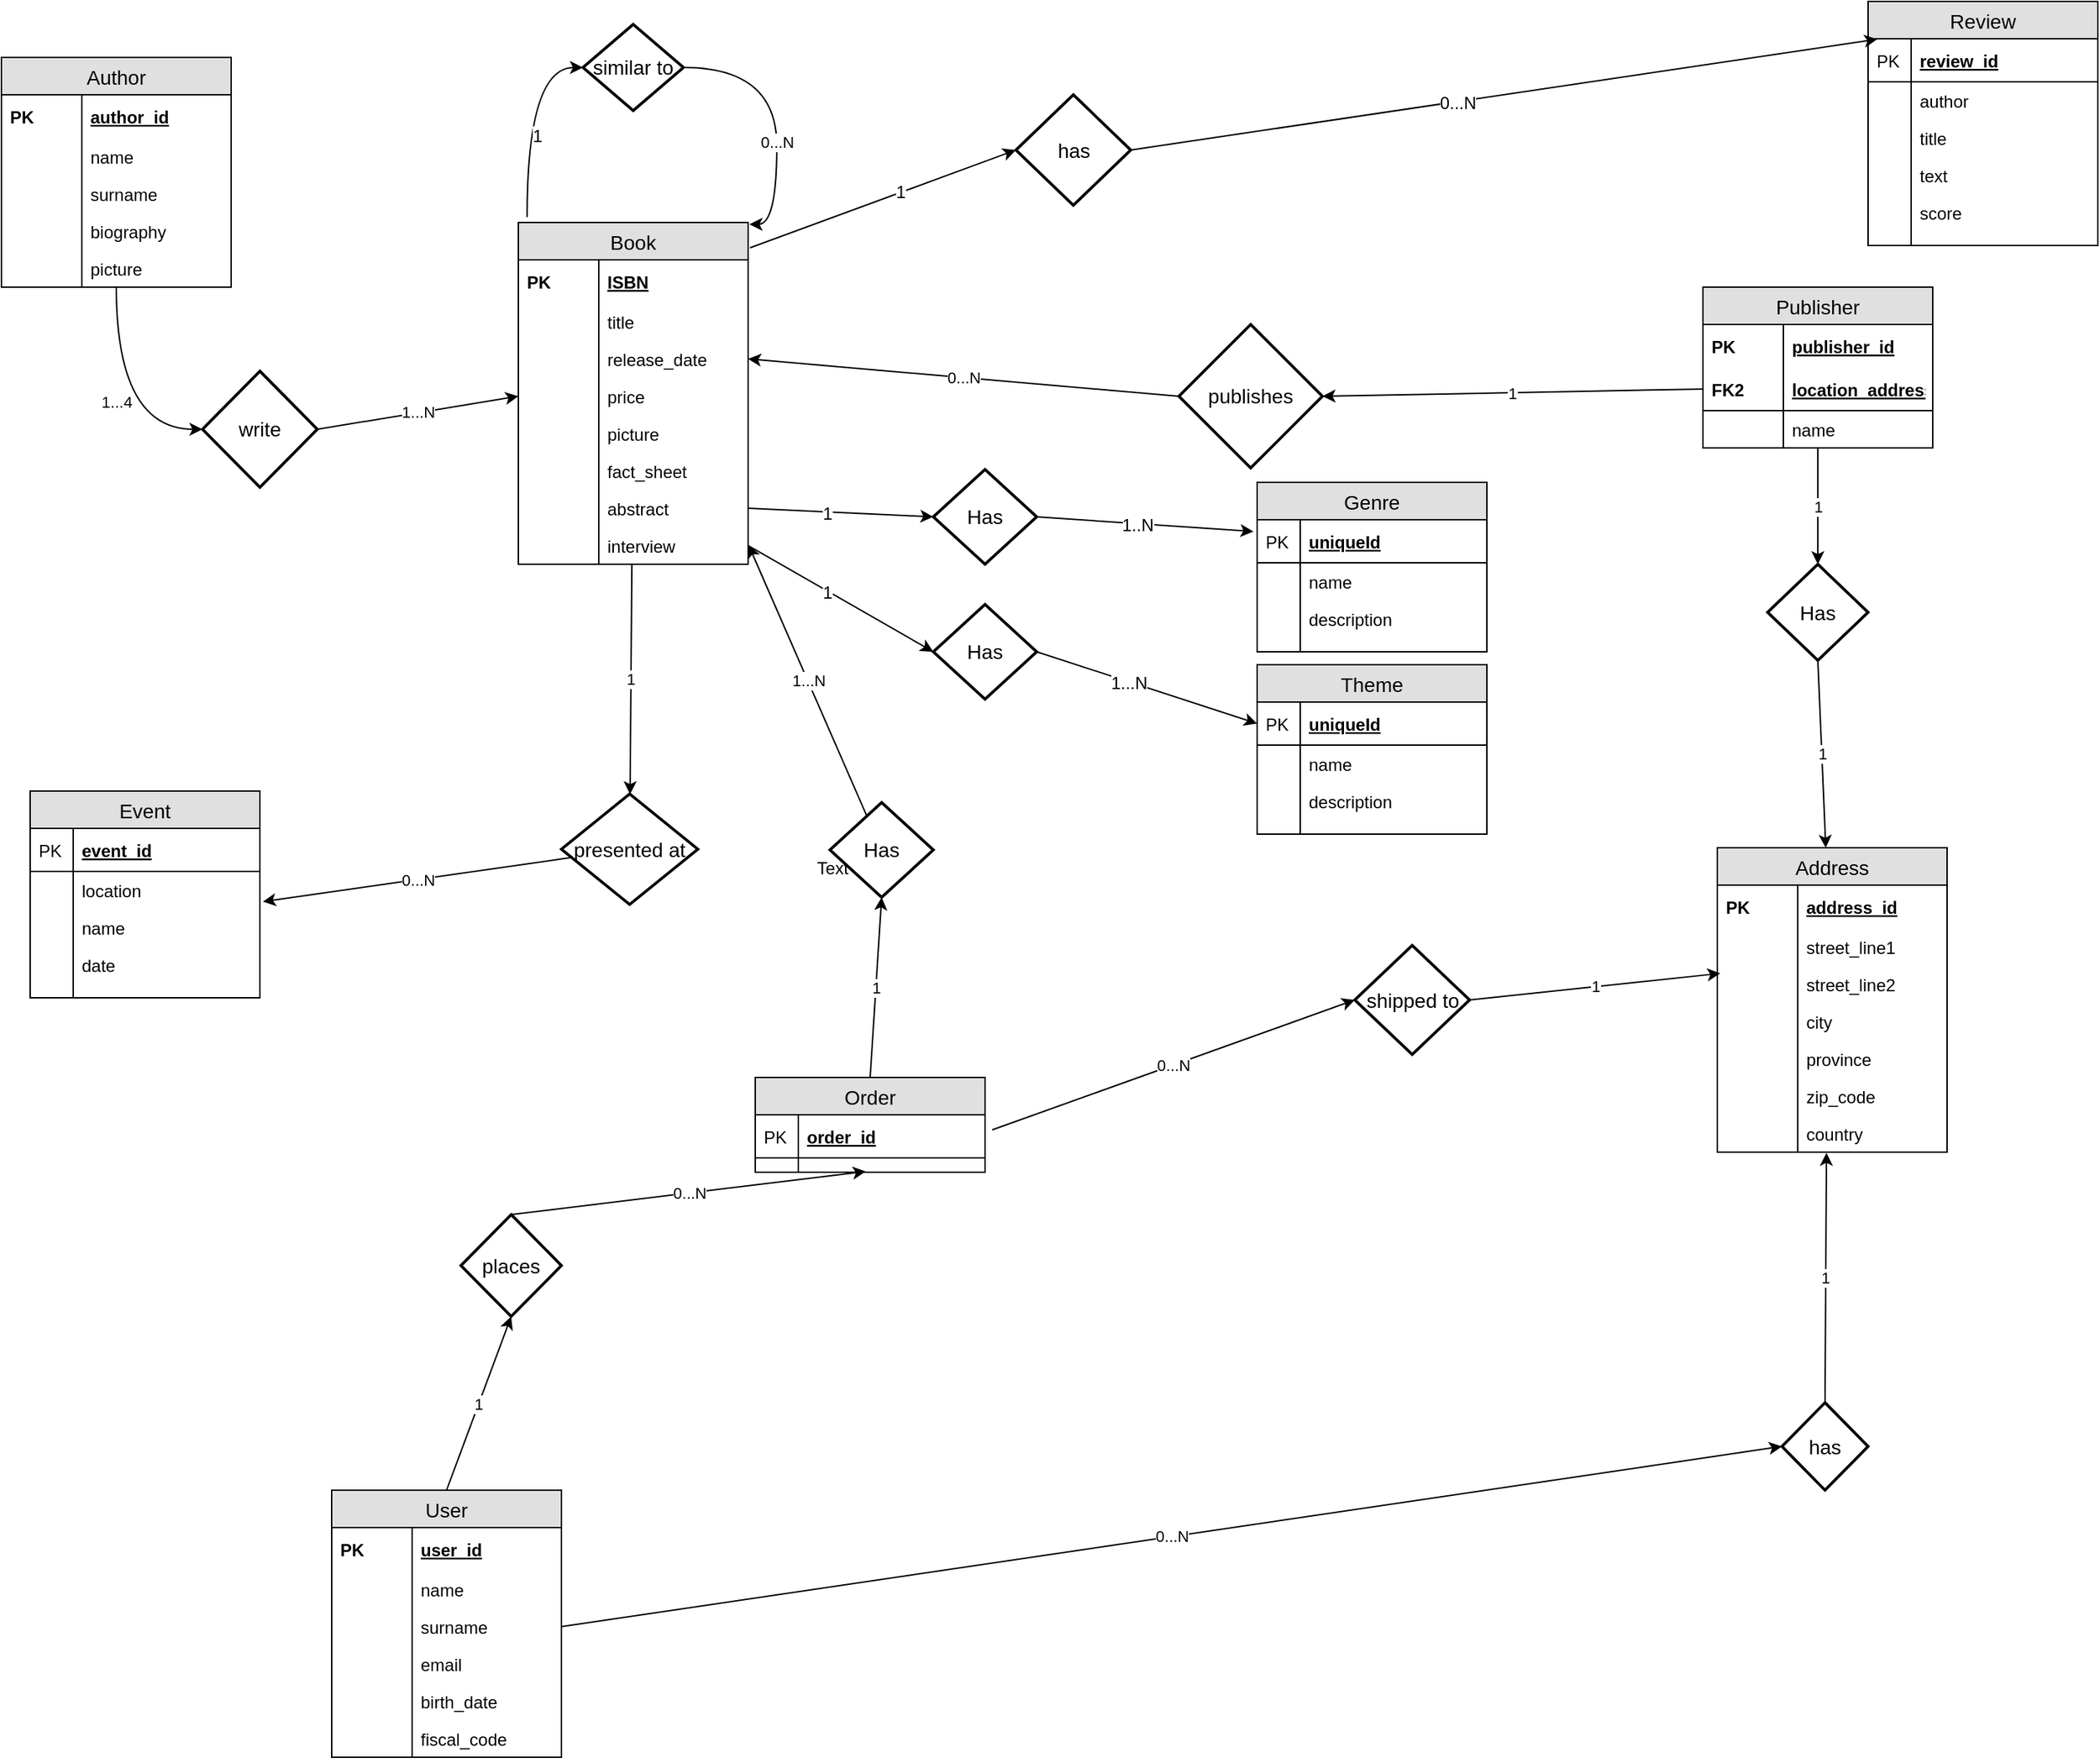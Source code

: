 <mxfile version="10.6.6" type="device"><diagram id="ilPbZ62-bpQFRZRl3MWz" name="Page-1"><mxGraphModel dx="758" dy="664" grid="1" gridSize="10" guides="1" tooltips="1" connect="1" arrows="1" fold="1" page="1" pageScale="1" pageWidth="827" pageHeight="1169" math="0" shadow="0"><root><mxCell id="0"/><mxCell id="1" parent="0"/><mxCell id="l-VILpNMlxd1cPQJDJRF-151" value="1" style="edgeStyle=none;rounded=0;orthogonalLoop=1;jettySize=auto;html=1;entryX=0.5;entryY=0;entryDx=0;entryDy=0;startArrow=none;startFill=0;endArrow=classic;endFill=1;" parent="1" source="aohutyit9njNVGOAtWl3-2" target="l-VILpNMlxd1cPQJDJRF-134" edge="1"><mxGeometry relative="1" as="geometry"/></mxCell><mxCell id="aohutyit9njNVGOAtWl3-2" value="Publisher" style="swimlane;fontStyle=0;childLayout=stackLayout;horizontal=1;startSize=26;fillColor=#e0e0e0;horizontalStack=0;resizeParent=1;resizeParentMax=0;resizeLast=0;collapsible=1;marginBottom=0;swimlaneFillColor=#ffffff;align=center;fontSize=14;" parent="1" vertex="1"><mxGeometry x="1225" y="203" width="160" height="112" as="geometry"/></mxCell><mxCell id="aohutyit9njNVGOAtWl3-3" value="publisher_id" style="shape=partialRectangle;top=0;left=0;right=0;bottom=0;align=left;verticalAlign=middle;fillColor=none;spacingLeft=60;spacingRight=4;overflow=hidden;rotatable=0;points=[[0,0.5],[1,0.5]];portConstraint=eastwest;dropTarget=0;fontStyle=5;fontSize=12;" parent="aohutyit9njNVGOAtWl3-2" vertex="1"><mxGeometry y="26" width="160" height="30" as="geometry"/></mxCell><mxCell id="aohutyit9njNVGOAtWl3-4" value="PK" style="shape=partialRectangle;fontStyle=1;top=0;left=0;bottom=0;fillColor=none;align=left;verticalAlign=middle;spacingLeft=4;spacingRight=4;overflow=hidden;rotatable=0;points=[];portConstraint=eastwest;part=1;fontSize=12;" parent="aohutyit9njNVGOAtWl3-3" vertex="1" connectable="0"><mxGeometry width="56" height="30" as="geometry"/></mxCell><mxCell id="aohutyit9njNVGOAtWl3-5" value="location_address" style="shape=partialRectangle;top=0;left=0;right=0;bottom=1;align=left;verticalAlign=middle;fillColor=none;spacingLeft=60;spacingRight=4;overflow=hidden;rotatable=0;points=[[0,0.5],[1,0.5]];portConstraint=eastwest;dropTarget=0;fontStyle=5;fontSize=12;" parent="aohutyit9njNVGOAtWl3-2" vertex="1"><mxGeometry y="56" width="160" height="30" as="geometry"/></mxCell><mxCell id="aohutyit9njNVGOAtWl3-6" value="FK2" style="shape=partialRectangle;fontStyle=1;top=0;left=0;bottom=0;fillColor=none;align=left;verticalAlign=middle;spacingLeft=4;spacingRight=4;overflow=hidden;rotatable=0;points=[];portConstraint=eastwest;part=1;fontSize=12;" parent="aohutyit9njNVGOAtWl3-5" vertex="1" connectable="0"><mxGeometry width="56" height="30" as="geometry"/></mxCell><mxCell id="aohutyit9njNVGOAtWl3-7" value="name" style="shape=partialRectangle;top=0;left=0;right=0;bottom=0;align=left;verticalAlign=top;fillColor=none;spacingLeft=60;spacingRight=4;overflow=hidden;rotatable=0;points=[[0,0.5],[1,0.5]];portConstraint=eastwest;dropTarget=0;fontSize=12;" parent="aohutyit9njNVGOAtWl3-2" vertex="1"><mxGeometry y="86" width="160" height="26" as="geometry"/></mxCell><mxCell id="aohutyit9njNVGOAtWl3-8" value="" style="shape=partialRectangle;top=0;left=0;bottom=0;fillColor=none;align=left;verticalAlign=top;spacingLeft=4;spacingRight=4;overflow=hidden;rotatable=0;points=[];portConstraint=eastwest;part=1;fontSize=12;" parent="aohutyit9njNVGOAtWl3-7" vertex="1" connectable="0"><mxGeometry width="56" height="26" as="geometry"/></mxCell><mxCell id="aohutyit9njNVGOAtWl3-9" value="Address" style="swimlane;fontStyle=0;childLayout=stackLayout;horizontal=1;startSize=26;fillColor=#e0e0e0;horizontalStack=0;resizeParent=1;resizeParentMax=0;resizeLast=0;collapsible=1;marginBottom=0;swimlaneFillColor=#ffffff;align=center;fontSize=14;" parent="1" vertex="1"><mxGeometry x="1235" y="593.5" width="160" height="212" as="geometry"/></mxCell><mxCell id="aohutyit9njNVGOAtWl3-10" value="address_id" style="shape=partialRectangle;top=0;left=0;right=0;bottom=0;align=left;verticalAlign=middle;fillColor=none;spacingLeft=60;spacingRight=4;overflow=hidden;rotatable=0;points=[[0,0.5],[1,0.5]];portConstraint=eastwest;dropTarget=0;fontStyle=5;fontSize=12;" parent="aohutyit9njNVGOAtWl3-9" vertex="1"><mxGeometry y="26" width="160" height="30" as="geometry"/></mxCell><mxCell id="aohutyit9njNVGOAtWl3-11" value="PK" style="shape=partialRectangle;fontStyle=1;top=0;left=0;bottom=0;fillColor=none;align=left;verticalAlign=middle;spacingLeft=4;spacingRight=4;overflow=hidden;rotatable=0;points=[];portConstraint=eastwest;part=1;fontSize=12;" parent="aohutyit9njNVGOAtWl3-10" vertex="1" connectable="0"><mxGeometry width="56" height="30" as="geometry"/></mxCell><mxCell id="aohutyit9njNVGOAtWl3-12" value="street_line1" style="shape=partialRectangle;top=0;left=0;right=0;bottom=0;align=left;verticalAlign=top;fillColor=none;spacingLeft=60;spacingRight=4;overflow=hidden;rotatable=0;points=[[0,0.5],[1,0.5]];portConstraint=eastwest;dropTarget=0;fontSize=12;" parent="aohutyit9njNVGOAtWl3-9" vertex="1"><mxGeometry y="56" width="160" height="26" as="geometry"/></mxCell><mxCell id="aohutyit9njNVGOAtWl3-13" value="" style="shape=partialRectangle;top=0;left=0;bottom=0;fillColor=none;align=left;verticalAlign=top;spacingLeft=4;spacingRight=4;overflow=hidden;rotatable=0;points=[];portConstraint=eastwest;part=1;fontSize=12;" parent="aohutyit9njNVGOAtWl3-12" vertex="1" connectable="0"><mxGeometry width="56" height="26" as="geometry"/></mxCell><mxCell id="aohutyit9njNVGOAtWl3-14" value="street_line2" style="shape=partialRectangle;top=0;left=0;right=0;bottom=0;align=left;verticalAlign=top;fillColor=none;spacingLeft=60;spacingRight=4;overflow=hidden;rotatable=0;points=[[0,0.5],[1,0.5]];portConstraint=eastwest;dropTarget=0;fontSize=12;" parent="aohutyit9njNVGOAtWl3-9" vertex="1"><mxGeometry y="82" width="160" height="26" as="geometry"/></mxCell><mxCell id="aohutyit9njNVGOAtWl3-15" value="" style="shape=partialRectangle;top=0;left=0;bottom=0;fillColor=none;align=left;verticalAlign=top;spacingLeft=4;spacingRight=4;overflow=hidden;rotatable=0;points=[];portConstraint=eastwest;part=1;fontSize=12;" parent="aohutyit9njNVGOAtWl3-14" vertex="1" connectable="0"><mxGeometry width="56" height="26" as="geometry"/></mxCell><mxCell id="aohutyit9njNVGOAtWl3-16" value="city" style="shape=partialRectangle;top=0;left=0;right=0;bottom=0;align=left;verticalAlign=top;fillColor=none;spacingLeft=60;spacingRight=4;overflow=hidden;rotatable=0;points=[[0,0.5],[1,0.5]];portConstraint=eastwest;dropTarget=0;fontSize=12;" parent="aohutyit9njNVGOAtWl3-9" vertex="1"><mxGeometry y="108" width="160" height="26" as="geometry"/></mxCell><mxCell id="aohutyit9njNVGOAtWl3-17" value="" style="shape=partialRectangle;top=0;left=0;bottom=0;fillColor=none;align=left;verticalAlign=top;spacingLeft=4;spacingRight=4;overflow=hidden;rotatable=0;points=[];portConstraint=eastwest;part=1;fontSize=12;" parent="aohutyit9njNVGOAtWl3-16" vertex="1" connectable="0"><mxGeometry width="56" height="26" as="geometry"/></mxCell><mxCell id="xh_HbaTgCZ9vpd5R0V75-4" value="province" style="shape=partialRectangle;top=0;left=0;right=0;bottom=0;align=left;verticalAlign=top;fillColor=none;spacingLeft=60;spacingRight=4;overflow=hidden;rotatable=0;points=[[0,0.5],[1,0.5]];portConstraint=eastwest;dropTarget=0;fontSize=12;" vertex="1" parent="aohutyit9njNVGOAtWl3-9"><mxGeometry y="134" width="160" height="26" as="geometry"/></mxCell><mxCell id="xh_HbaTgCZ9vpd5R0V75-5" value="" style="shape=partialRectangle;top=0;left=0;bottom=0;fillColor=none;align=left;verticalAlign=top;spacingLeft=4;spacingRight=4;overflow=hidden;rotatable=0;points=[];portConstraint=eastwest;part=1;fontSize=12;" vertex="1" connectable="0" parent="xh_HbaTgCZ9vpd5R0V75-4"><mxGeometry width="56" height="26" as="geometry"/></mxCell><mxCell id="aohutyit9njNVGOAtWl3-18" value="zip_code" style="shape=partialRectangle;top=0;left=0;right=0;bottom=0;align=left;verticalAlign=top;fillColor=none;spacingLeft=60;spacingRight=4;overflow=hidden;rotatable=0;points=[[0,0.5],[1,0.5]];portConstraint=eastwest;dropTarget=0;fontSize=12;" parent="aohutyit9njNVGOAtWl3-9" vertex="1"><mxGeometry y="160" width="160" height="26" as="geometry"/></mxCell><mxCell id="aohutyit9njNVGOAtWl3-19" value="" style="shape=partialRectangle;top=0;left=0;bottom=0;fillColor=none;align=left;verticalAlign=top;spacingLeft=4;spacingRight=4;overflow=hidden;rotatable=0;points=[];portConstraint=eastwest;part=1;fontSize=12;" parent="aohutyit9njNVGOAtWl3-18" vertex="1" connectable="0"><mxGeometry width="56" height="26" as="geometry"/></mxCell><mxCell id="aohutyit9njNVGOAtWl3-20" value="country" style="shape=partialRectangle;top=0;left=0;right=0;bottom=0;align=left;verticalAlign=top;fillColor=none;spacingLeft=60;spacingRight=4;overflow=hidden;rotatable=0;points=[[0,0.5],[1,0.5]];portConstraint=eastwest;dropTarget=0;fontSize=12;" parent="aohutyit9njNVGOAtWl3-9" vertex="1"><mxGeometry y="186" width="160" height="26" as="geometry"/></mxCell><mxCell id="aohutyit9njNVGOAtWl3-21" value="" style="shape=partialRectangle;top=0;left=0;bottom=0;fillColor=none;align=left;verticalAlign=top;spacingLeft=4;spacingRight=4;overflow=hidden;rotatable=0;points=[];portConstraint=eastwest;part=1;fontSize=12;" parent="aohutyit9njNVGOAtWl3-20" vertex="1" connectable="0"><mxGeometry width="56" height="26" as="geometry"/></mxCell><mxCell id="l-VILpNMlxd1cPQJDJRF-165" value="1" style="edgeStyle=none;rounded=0;orthogonalLoop=1;jettySize=auto;html=1;exitX=0.5;exitY=0;exitDx=0;exitDy=0;startArrow=none;startFill=0;endArrow=classic;endFill=1;entryX=0.5;entryY=1;entryDx=0;entryDy=0;" parent="1" source="aohutyit9njNVGOAtWl3-22" target="l-VILpNMlxd1cPQJDJRF-163" edge="1"><mxGeometry relative="1" as="geometry"><mxPoint x="678" y="764" as="targetPoint"/></mxGeometry></mxCell><mxCell id="aohutyit9njNVGOAtWl3-22" value="User" style="swimlane;fontStyle=0;childLayout=stackLayout;horizontal=1;startSize=26;fillColor=#e0e0e0;horizontalStack=0;resizeParent=1;resizeParentMax=0;resizeLast=0;collapsible=1;marginBottom=0;swimlaneFillColor=#ffffff;align=center;fontSize=14;" parent="1" vertex="1"><mxGeometry x="270" y="1041" width="160" height="186" as="geometry"/></mxCell><mxCell id="aohutyit9njNVGOAtWl3-23" value="user_id" style="shape=partialRectangle;top=0;left=0;right=0;bottom=0;align=left;verticalAlign=middle;fillColor=none;spacingLeft=60;spacingRight=4;overflow=hidden;rotatable=0;points=[[0,0.5],[1,0.5]];portConstraint=eastwest;dropTarget=0;fontStyle=5;fontSize=12;" parent="aohutyit9njNVGOAtWl3-22" vertex="1"><mxGeometry y="26" width="160" height="30" as="geometry"/></mxCell><mxCell id="aohutyit9njNVGOAtWl3-24" value="PK" style="shape=partialRectangle;fontStyle=1;top=0;left=0;bottom=0;fillColor=none;align=left;verticalAlign=middle;spacingLeft=4;spacingRight=4;overflow=hidden;rotatable=0;points=[];portConstraint=eastwest;part=1;fontSize=12;" parent="aohutyit9njNVGOAtWl3-23" vertex="1" connectable="0"><mxGeometry width="56" height="30" as="geometry"/></mxCell><mxCell id="aohutyit9njNVGOAtWl3-25" value="name" style="shape=partialRectangle;top=0;left=0;right=0;bottom=0;align=left;verticalAlign=top;fillColor=none;spacingLeft=60;spacingRight=4;overflow=hidden;rotatable=0;points=[[0,0.5],[1,0.5]];portConstraint=eastwest;dropTarget=0;fontSize=12;" parent="aohutyit9njNVGOAtWl3-22" vertex="1"><mxGeometry y="56" width="160" height="26" as="geometry"/></mxCell><mxCell id="aohutyit9njNVGOAtWl3-26" value="" style="shape=partialRectangle;top=0;left=0;bottom=0;fillColor=none;align=left;verticalAlign=top;spacingLeft=4;spacingRight=4;overflow=hidden;rotatable=0;points=[];portConstraint=eastwest;part=1;fontSize=12;" parent="aohutyit9njNVGOAtWl3-25" vertex="1" connectable="0"><mxGeometry width="56" height="26" as="geometry"/></mxCell><mxCell id="aohutyit9njNVGOAtWl3-27" value="surname" style="shape=partialRectangle;top=0;left=0;right=0;bottom=0;align=left;verticalAlign=top;fillColor=none;spacingLeft=60;spacingRight=4;overflow=hidden;rotatable=0;points=[[0,0.5],[1,0.5]];portConstraint=eastwest;dropTarget=0;fontSize=12;" parent="aohutyit9njNVGOAtWl3-22" vertex="1"><mxGeometry y="82" width="160" height="26" as="geometry"/></mxCell><mxCell id="aohutyit9njNVGOAtWl3-28" value="" style="shape=partialRectangle;top=0;left=0;bottom=0;fillColor=none;align=left;verticalAlign=top;spacingLeft=4;spacingRight=4;overflow=hidden;rotatable=0;points=[];portConstraint=eastwest;part=1;fontSize=12;" parent="aohutyit9njNVGOAtWl3-27" vertex="1" connectable="0"><mxGeometry width="56" height="26" as="geometry"/></mxCell><mxCell id="aohutyit9njNVGOAtWl3-29" value="email" style="shape=partialRectangle;top=0;left=0;right=0;bottom=0;align=left;verticalAlign=top;fillColor=none;spacingLeft=60;spacingRight=4;overflow=hidden;rotatable=0;points=[[0,0.5],[1,0.5]];portConstraint=eastwest;dropTarget=0;fontSize=12;" parent="aohutyit9njNVGOAtWl3-22" vertex="1"><mxGeometry y="108" width="160" height="26" as="geometry"/></mxCell><mxCell id="aohutyit9njNVGOAtWl3-30" value="" style="shape=partialRectangle;top=0;left=0;bottom=0;fillColor=none;align=left;verticalAlign=top;spacingLeft=4;spacingRight=4;overflow=hidden;rotatable=0;points=[];portConstraint=eastwest;part=1;fontSize=12;" parent="aohutyit9njNVGOAtWl3-29" vertex="1" connectable="0"><mxGeometry width="56" height="26" as="geometry"/></mxCell><mxCell id="aohutyit9njNVGOAtWl3-31" value="birth_date" style="shape=partialRectangle;top=0;left=0;right=0;bottom=0;align=left;verticalAlign=top;fillColor=none;spacingLeft=60;spacingRight=4;overflow=hidden;rotatable=0;points=[[0,0.5],[1,0.5]];portConstraint=eastwest;dropTarget=0;fontSize=12;" parent="aohutyit9njNVGOAtWl3-22" vertex="1"><mxGeometry y="134" width="160" height="26" as="geometry"/></mxCell><mxCell id="aohutyit9njNVGOAtWl3-32" value="" style="shape=partialRectangle;top=0;left=0;bottom=0;fillColor=none;align=left;verticalAlign=top;spacingLeft=4;spacingRight=4;overflow=hidden;rotatable=0;points=[];portConstraint=eastwest;part=1;fontSize=12;" parent="aohutyit9njNVGOAtWl3-31" vertex="1" connectable="0"><mxGeometry width="56" height="26" as="geometry"/></mxCell><mxCell id="aohutyit9njNVGOAtWl3-33" value="fiscal_code" style="shape=partialRectangle;top=0;left=0;right=0;bottom=0;align=left;verticalAlign=top;fillColor=none;spacingLeft=60;spacingRight=4;overflow=hidden;rotatable=0;points=[[0,0.5],[1,0.5]];portConstraint=eastwest;dropTarget=0;fontSize=12;" parent="aohutyit9njNVGOAtWl3-22" vertex="1"><mxGeometry y="160" width="160" height="26" as="geometry"/></mxCell><mxCell id="aohutyit9njNVGOAtWl3-34" value="" style="shape=partialRectangle;top=0;left=0;bottom=0;fillColor=none;align=left;verticalAlign=top;spacingLeft=4;spacingRight=4;overflow=hidden;rotatable=0;points=[];portConstraint=eastwest;part=1;fontSize=12;" parent="aohutyit9njNVGOAtWl3-33" vertex="1" connectable="0"><mxGeometry width="56" height="26" as="geometry"/></mxCell><mxCell id="l-VILpNMlxd1cPQJDJRF-125" value="1" style="edgeStyle=none;rounded=0;orthogonalLoop=1;jettySize=auto;html=1;startArrow=none;startFill=0;endArrow=classic;endFill=1;" parent="1" source="aohutyit9njNVGOAtWl3-49" target="l-VILpNMlxd1cPQJDJRF-122" edge="1"><mxGeometry relative="1" as="geometry"/></mxCell><mxCell id="aohutyit9njNVGOAtWl3-49" value="Book" style="swimlane;fontStyle=0;childLayout=stackLayout;horizontal=1;startSize=26;fillColor=#e0e0e0;horizontalStack=0;resizeParent=1;resizeParentMax=0;resizeLast=0;collapsible=1;marginBottom=0;swimlaneFillColor=#ffffff;align=center;fontSize=14;" parent="1" vertex="1"><mxGeometry x="400" y="158" width="160" height="238" as="geometry"/></mxCell><mxCell id="aohutyit9njNVGOAtWl3-50" value="ISBN" style="shape=partialRectangle;top=0;left=0;right=0;bottom=0;align=left;verticalAlign=middle;fillColor=none;spacingLeft=60;spacingRight=4;overflow=hidden;rotatable=0;points=[[0,0.5],[1,0.5]];portConstraint=eastwest;dropTarget=0;fontStyle=5;fontSize=12;" parent="aohutyit9njNVGOAtWl3-49" vertex="1"><mxGeometry y="26" width="160" height="30" as="geometry"/></mxCell><mxCell id="aohutyit9njNVGOAtWl3-51" value="PK" style="shape=partialRectangle;fontStyle=1;top=0;left=0;bottom=0;fillColor=none;align=left;verticalAlign=middle;spacingLeft=4;spacingRight=4;overflow=hidden;rotatable=0;points=[];portConstraint=eastwest;part=1;fontSize=12;" parent="aohutyit9njNVGOAtWl3-50" vertex="1" connectable="0"><mxGeometry width="56" height="30" as="geometry"/></mxCell><mxCell id="aohutyit9njNVGOAtWl3-52" value="title" style="shape=partialRectangle;top=0;left=0;right=0;bottom=0;align=left;verticalAlign=top;fillColor=none;spacingLeft=60;spacingRight=4;overflow=hidden;rotatable=0;points=[[0,0.5],[1,0.5]];portConstraint=eastwest;dropTarget=0;fontSize=12;" parent="aohutyit9njNVGOAtWl3-49" vertex="1"><mxGeometry y="56" width="160" height="26" as="geometry"/></mxCell><mxCell id="aohutyit9njNVGOAtWl3-53" value="" style="shape=partialRectangle;top=0;left=0;bottom=0;fillColor=none;align=left;verticalAlign=top;spacingLeft=4;spacingRight=4;overflow=hidden;rotatable=0;points=[];portConstraint=eastwest;part=1;fontSize=12;" parent="aohutyit9njNVGOAtWl3-52" vertex="1" connectable="0"><mxGeometry width="56" height="26" as="geometry"/></mxCell><mxCell id="aohutyit9njNVGOAtWl3-56" value="release_date" style="shape=partialRectangle;top=0;left=0;right=0;bottom=0;align=left;verticalAlign=top;fillColor=none;spacingLeft=60;spacingRight=4;overflow=hidden;rotatable=0;points=[[0,0.5],[1,0.5]];portConstraint=eastwest;dropTarget=0;fontSize=12;" parent="aohutyit9njNVGOAtWl3-49" vertex="1"><mxGeometry y="82" width="160" height="26" as="geometry"/></mxCell><mxCell id="aohutyit9njNVGOAtWl3-57" value="" style="shape=partialRectangle;top=0;left=0;bottom=0;fillColor=none;align=left;verticalAlign=top;spacingLeft=4;spacingRight=4;overflow=hidden;rotatable=0;points=[];portConstraint=eastwest;part=1;fontSize=12;" parent="aohutyit9njNVGOAtWl3-56" vertex="1" connectable="0"><mxGeometry width="56" height="26" as="geometry"/></mxCell><mxCell id="l-VILpNMlxd1cPQJDJRF-130" value="price" style="shape=partialRectangle;top=0;left=0;right=0;bottom=0;align=left;verticalAlign=top;fillColor=none;spacingLeft=60;spacingRight=4;overflow=hidden;rotatable=0;points=[[0,0.5],[1,0.5]];portConstraint=eastwest;dropTarget=0;fontSize=12;" parent="aohutyit9njNVGOAtWl3-49" vertex="1"><mxGeometry y="108" width="160" height="26" as="geometry"/></mxCell><mxCell id="l-VILpNMlxd1cPQJDJRF-131" value="" style="shape=partialRectangle;top=0;left=0;bottom=0;fillColor=none;align=left;verticalAlign=top;spacingLeft=4;spacingRight=4;overflow=hidden;rotatable=0;points=[];portConstraint=eastwest;part=1;fontSize=12;" parent="l-VILpNMlxd1cPQJDJRF-130" vertex="1" connectable="0"><mxGeometry width="56" height="26" as="geometry"/></mxCell><mxCell id="xh_HbaTgCZ9vpd5R0V75-6" value="picture" style="shape=partialRectangle;top=0;left=0;right=0;bottom=0;align=left;verticalAlign=top;fillColor=none;spacingLeft=60;spacingRight=4;overflow=hidden;rotatable=0;points=[[0,0.5],[1,0.5]];portConstraint=eastwest;dropTarget=0;fontSize=12;" vertex="1" parent="aohutyit9njNVGOAtWl3-49"><mxGeometry y="134" width="160" height="26" as="geometry"/></mxCell><mxCell id="xh_HbaTgCZ9vpd5R0V75-7" value="" style="shape=partialRectangle;top=0;left=0;bottom=0;fillColor=none;align=left;verticalAlign=top;spacingLeft=4;spacingRight=4;overflow=hidden;rotatable=0;points=[];portConstraint=eastwest;part=1;fontSize=12;" vertex="1" connectable="0" parent="xh_HbaTgCZ9vpd5R0V75-6"><mxGeometry width="56" height="26" as="geometry"/></mxCell><mxCell id="xh_HbaTgCZ9vpd5R0V75-49" value="fact_sheet" style="shape=partialRectangle;top=0;left=0;right=0;bottom=0;align=left;verticalAlign=top;fillColor=none;spacingLeft=60;spacingRight=4;overflow=hidden;rotatable=0;points=[[0,0.5],[1,0.5]];portConstraint=eastwest;dropTarget=0;fontSize=12;" vertex="1" parent="aohutyit9njNVGOAtWl3-49"><mxGeometry y="160" width="160" height="26" as="geometry"/></mxCell><mxCell id="xh_HbaTgCZ9vpd5R0V75-50" value="" style="shape=partialRectangle;top=0;left=0;bottom=0;fillColor=none;align=left;verticalAlign=top;spacingLeft=4;spacingRight=4;overflow=hidden;rotatable=0;points=[];portConstraint=eastwest;part=1;fontSize=12;" vertex="1" connectable="0" parent="xh_HbaTgCZ9vpd5R0V75-49"><mxGeometry width="56" height="26" as="geometry"/></mxCell><mxCell id="xh_HbaTgCZ9vpd5R0V75-51" value="abstract" style="shape=partialRectangle;top=0;left=0;right=0;bottom=0;align=left;verticalAlign=top;fillColor=none;spacingLeft=60;spacingRight=4;overflow=hidden;rotatable=0;points=[[0,0.5],[1,0.5]];portConstraint=eastwest;dropTarget=0;fontSize=12;" vertex="1" parent="aohutyit9njNVGOAtWl3-49"><mxGeometry y="186" width="160" height="26" as="geometry"/></mxCell><mxCell id="xh_HbaTgCZ9vpd5R0V75-52" value="" style="shape=partialRectangle;top=0;left=0;bottom=0;fillColor=none;align=left;verticalAlign=top;spacingLeft=4;spacingRight=4;overflow=hidden;rotatable=0;points=[];portConstraint=eastwest;part=1;fontSize=12;" vertex="1" connectable="0" parent="xh_HbaTgCZ9vpd5R0V75-51"><mxGeometry width="56" height="26" as="geometry"/></mxCell><mxCell id="xh_HbaTgCZ9vpd5R0V75-53" value="interview" style="shape=partialRectangle;top=0;left=0;right=0;bottom=0;align=left;verticalAlign=top;fillColor=none;spacingLeft=60;spacingRight=4;overflow=hidden;rotatable=0;points=[[0,0.5],[1,0.5]];portConstraint=eastwest;dropTarget=0;fontSize=12;" vertex="1" parent="aohutyit9njNVGOAtWl3-49"><mxGeometry y="212" width="160" height="26" as="geometry"/></mxCell><mxCell id="xh_HbaTgCZ9vpd5R0V75-54" value="" style="shape=partialRectangle;top=0;left=0;bottom=0;fillColor=none;align=left;verticalAlign=top;spacingLeft=4;spacingRight=4;overflow=hidden;rotatable=0;points=[];portConstraint=eastwest;part=1;fontSize=12;" vertex="1" connectable="0" parent="xh_HbaTgCZ9vpd5R0V75-53"><mxGeometry width="56" height="26" as="geometry"/></mxCell><mxCell id="l-VILpNMlxd1cPQJDJRF-119" value="1...4" style="edgeStyle=orthogonalEdgeStyle;curved=1;rounded=0;orthogonalLoop=1;jettySize=auto;html=1;entryX=0;entryY=0.5;entryDx=0;entryDy=0;startArrow=none;startFill=0;endArrow=classic;endFill=1;" parent="1" source="aohutyit9njNVGOAtWl3-62" target="l-VILpNMlxd1cPQJDJRF-117" edge="1"><mxGeometry relative="1" as="geometry"/></mxCell><mxCell id="aohutyit9njNVGOAtWl3-62" value="Author" style="swimlane;fontStyle=0;childLayout=stackLayout;horizontal=1;startSize=26;fillColor=#e0e0e0;horizontalStack=0;resizeParent=1;resizeParentMax=0;resizeLast=0;collapsible=1;marginBottom=0;swimlaneFillColor=#ffffff;align=center;fontSize=14;" parent="1" vertex="1"><mxGeometry x="40" y="43" width="160" height="160" as="geometry"/></mxCell><mxCell id="aohutyit9njNVGOAtWl3-63" value="author_id" style="shape=partialRectangle;top=0;left=0;right=0;bottom=0;align=left;verticalAlign=middle;fillColor=none;spacingLeft=60;spacingRight=4;overflow=hidden;rotatable=0;points=[[0,0.5],[1,0.5]];portConstraint=eastwest;dropTarget=0;fontStyle=5;fontSize=12;" parent="aohutyit9njNVGOAtWl3-62" vertex="1"><mxGeometry y="26" width="160" height="30" as="geometry"/></mxCell><mxCell id="aohutyit9njNVGOAtWl3-64" value="PK" style="shape=partialRectangle;fontStyle=1;top=0;left=0;bottom=0;fillColor=none;align=left;verticalAlign=middle;spacingLeft=4;spacingRight=4;overflow=hidden;rotatable=0;points=[];portConstraint=eastwest;part=1;fontSize=12;" parent="aohutyit9njNVGOAtWl3-63" vertex="1" connectable="0"><mxGeometry width="56" height="30" as="geometry"/></mxCell><mxCell id="aohutyit9njNVGOAtWl3-65" value="name" style="shape=partialRectangle;top=0;left=0;right=0;bottom=0;align=left;verticalAlign=top;fillColor=none;spacingLeft=60;spacingRight=4;overflow=hidden;rotatable=0;points=[[0,0.5],[1,0.5]];portConstraint=eastwest;dropTarget=0;fontSize=12;" parent="aohutyit9njNVGOAtWl3-62" vertex="1"><mxGeometry y="56" width="160" height="26" as="geometry"/></mxCell><mxCell id="aohutyit9njNVGOAtWl3-66" value="" style="shape=partialRectangle;top=0;left=0;bottom=0;fillColor=none;align=left;verticalAlign=top;spacingLeft=4;spacingRight=4;overflow=hidden;rotatable=0;points=[];portConstraint=eastwest;part=1;fontSize=12;" parent="aohutyit9njNVGOAtWl3-65" vertex="1" connectable="0"><mxGeometry width="56" height="26" as="geometry"/></mxCell><mxCell id="aohutyit9njNVGOAtWl3-67" value="surname" style="shape=partialRectangle;top=0;left=0;right=0;bottom=0;align=left;verticalAlign=top;fillColor=none;spacingLeft=60;spacingRight=4;overflow=hidden;rotatable=0;points=[[0,0.5],[1,0.5]];portConstraint=eastwest;dropTarget=0;fontSize=12;" parent="aohutyit9njNVGOAtWl3-62" vertex="1"><mxGeometry y="82" width="160" height="26" as="geometry"/></mxCell><mxCell id="aohutyit9njNVGOAtWl3-68" value="" style="shape=partialRectangle;top=0;left=0;bottom=0;fillColor=none;align=left;verticalAlign=top;spacingLeft=4;spacingRight=4;overflow=hidden;rotatable=0;points=[];portConstraint=eastwest;part=1;fontSize=12;" parent="aohutyit9njNVGOAtWl3-67" vertex="1" connectable="0"><mxGeometry width="56" height="26" as="geometry"/></mxCell><mxCell id="aohutyit9njNVGOAtWl3-69" value="biography" style="shape=partialRectangle;top=0;left=0;right=0;bottom=0;align=left;verticalAlign=top;fillColor=none;spacingLeft=60;spacingRight=4;overflow=hidden;rotatable=0;points=[[0,0.5],[1,0.5]];portConstraint=eastwest;dropTarget=0;fontSize=12;" parent="aohutyit9njNVGOAtWl3-62" vertex="1"><mxGeometry y="108" width="160" height="26" as="geometry"/></mxCell><mxCell id="aohutyit9njNVGOAtWl3-70" value="" style="shape=partialRectangle;top=0;left=0;bottom=0;fillColor=none;align=left;verticalAlign=top;spacingLeft=4;spacingRight=4;overflow=hidden;rotatable=0;points=[];portConstraint=eastwest;part=1;fontSize=12;" parent="aohutyit9njNVGOAtWl3-69" vertex="1" connectable="0"><mxGeometry width="56" height="26" as="geometry"/></mxCell><mxCell id="aohutyit9njNVGOAtWl3-71" value="picture" style="shape=partialRectangle;top=0;left=0;right=0;bottom=0;align=left;verticalAlign=top;fillColor=none;spacingLeft=60;spacingRight=4;overflow=hidden;rotatable=0;points=[[0,0.5],[1,0.5]];portConstraint=eastwest;dropTarget=0;fontSize=12;" parent="aohutyit9njNVGOAtWl3-62" vertex="1"><mxGeometry y="134" width="160" height="26" as="geometry"/></mxCell><mxCell id="aohutyit9njNVGOAtWl3-72" value="" style="shape=partialRectangle;top=0;left=0;bottom=0;fillColor=none;align=left;verticalAlign=top;spacingLeft=4;spacingRight=4;overflow=hidden;rotatable=0;points=[];portConstraint=eastwest;part=1;fontSize=12;" parent="aohutyit9njNVGOAtWl3-71" vertex="1" connectable="0"><mxGeometry width="56" height="26" as="geometry"/></mxCell><mxCell id="l-VILpNMlxd1cPQJDJRF-25" value="Event" style="swimlane;fontStyle=0;childLayout=stackLayout;horizontal=1;startSize=26;fillColor=#e0e0e0;horizontalStack=0;resizeParent=1;resizeParentMax=0;resizeLast=0;collapsible=1;marginBottom=0;swimlaneFillColor=#ffffff;align=center;fontSize=14;" parent="1" vertex="1"><mxGeometry x="60" y="554" width="160" height="144" as="geometry"/></mxCell><mxCell id="l-VILpNMlxd1cPQJDJRF-26" value="event_id" style="shape=partialRectangle;top=0;left=0;right=0;bottom=1;align=left;verticalAlign=middle;fillColor=none;spacingLeft=34;spacingRight=4;overflow=hidden;rotatable=0;points=[[0,0.5],[1,0.5]];portConstraint=eastwest;dropTarget=0;fontStyle=5;fontSize=12;" parent="l-VILpNMlxd1cPQJDJRF-25" vertex="1"><mxGeometry y="26" width="160" height="30" as="geometry"/></mxCell><mxCell id="l-VILpNMlxd1cPQJDJRF-27" value="PK" style="shape=partialRectangle;top=0;left=0;bottom=0;fillColor=none;align=left;verticalAlign=middle;spacingLeft=4;spacingRight=4;overflow=hidden;rotatable=0;points=[];portConstraint=eastwest;part=1;fontSize=12;" parent="l-VILpNMlxd1cPQJDJRF-26" vertex="1" connectable="0"><mxGeometry width="30" height="30" as="geometry"/></mxCell><mxCell id="l-VILpNMlxd1cPQJDJRF-28" value="location" style="shape=partialRectangle;top=0;left=0;right=0;bottom=0;align=left;verticalAlign=top;fillColor=none;spacingLeft=34;spacingRight=4;overflow=hidden;rotatable=0;points=[[0,0.5],[1,0.5]];portConstraint=eastwest;dropTarget=0;fontSize=12;" parent="l-VILpNMlxd1cPQJDJRF-25" vertex="1"><mxGeometry y="56" width="160" height="26" as="geometry"/></mxCell><mxCell id="l-VILpNMlxd1cPQJDJRF-29" value="" style="shape=partialRectangle;top=0;left=0;bottom=0;fillColor=none;align=left;verticalAlign=top;spacingLeft=4;spacingRight=4;overflow=hidden;rotatable=0;points=[];portConstraint=eastwest;part=1;fontSize=12;" parent="l-VILpNMlxd1cPQJDJRF-28" vertex="1" connectable="0"><mxGeometry width="30" height="26" as="geometry"/></mxCell><mxCell id="l-VILpNMlxd1cPQJDJRF-30" value="name" style="shape=partialRectangle;top=0;left=0;right=0;bottom=0;align=left;verticalAlign=top;fillColor=none;spacingLeft=34;spacingRight=4;overflow=hidden;rotatable=0;points=[[0,0.5],[1,0.5]];portConstraint=eastwest;dropTarget=0;fontSize=12;" parent="l-VILpNMlxd1cPQJDJRF-25" vertex="1"><mxGeometry y="82" width="160" height="26" as="geometry"/></mxCell><mxCell id="l-VILpNMlxd1cPQJDJRF-31" value="" style="shape=partialRectangle;top=0;left=0;bottom=0;fillColor=none;align=left;verticalAlign=top;spacingLeft=4;spacingRight=4;overflow=hidden;rotatable=0;points=[];portConstraint=eastwest;part=1;fontSize=12;" parent="l-VILpNMlxd1cPQJDJRF-30" vertex="1" connectable="0"><mxGeometry width="30" height="26" as="geometry"/></mxCell><mxCell id="l-VILpNMlxd1cPQJDJRF-32" value="date" style="shape=partialRectangle;top=0;left=0;right=0;bottom=0;align=left;verticalAlign=top;fillColor=none;spacingLeft=34;spacingRight=4;overflow=hidden;rotatable=0;points=[[0,0.5],[1,0.5]];portConstraint=eastwest;dropTarget=0;fontSize=12;" parent="l-VILpNMlxd1cPQJDJRF-25" vertex="1"><mxGeometry y="108" width="160" height="26" as="geometry"/></mxCell><mxCell id="l-VILpNMlxd1cPQJDJRF-33" value="" style="shape=partialRectangle;top=0;left=0;bottom=0;fillColor=none;align=left;verticalAlign=top;spacingLeft=4;spacingRight=4;overflow=hidden;rotatable=0;points=[];portConstraint=eastwest;part=1;fontSize=12;" parent="l-VILpNMlxd1cPQJDJRF-32" vertex="1" connectable="0"><mxGeometry width="30" height="26" as="geometry"/></mxCell><mxCell id="l-VILpNMlxd1cPQJDJRF-34" value="" style="shape=partialRectangle;top=0;left=0;right=0;bottom=0;align=left;verticalAlign=top;fillColor=none;spacingLeft=34;spacingRight=4;overflow=hidden;rotatable=0;points=[[0,0.5],[1,0.5]];portConstraint=eastwest;dropTarget=0;fontSize=12;" parent="l-VILpNMlxd1cPQJDJRF-25" vertex="1"><mxGeometry y="134" width="160" height="10" as="geometry"/></mxCell><mxCell id="l-VILpNMlxd1cPQJDJRF-35" value="" style="shape=partialRectangle;top=0;left=0;bottom=0;fillColor=none;align=left;verticalAlign=top;spacingLeft=4;spacingRight=4;overflow=hidden;rotatable=0;points=[];portConstraint=eastwest;part=1;fontSize=12;" parent="l-VILpNMlxd1cPQJDJRF-34" vertex="1" connectable="0"><mxGeometry width="30" height="10" as="geometry"/></mxCell><mxCell id="l-VILpNMlxd1cPQJDJRF-148" value="1" style="edgeStyle=none;rounded=0;orthogonalLoop=1;jettySize=auto;html=1;exitX=0.5;exitY=0;exitDx=0;exitDy=0;entryX=0.5;entryY=1;entryDx=0;entryDy=0;startArrow=none;startFill=0;endArrow=classic;endFill=1;" parent="1" source="l-VILpNMlxd1cPQJDJRF-36" target="l-VILpNMlxd1cPQJDJRF-135" edge="1"><mxGeometry relative="1" as="geometry"/></mxCell><mxCell id="l-VILpNMlxd1cPQJDJRF-36" value="Order" style="swimlane;fontStyle=0;childLayout=stackLayout;horizontal=1;startSize=26;fillColor=#e0e0e0;horizontalStack=0;resizeParent=1;resizeParentMax=0;resizeLast=0;collapsible=1;marginBottom=0;swimlaneFillColor=#ffffff;align=center;fontSize=14;" parent="1" vertex="1"><mxGeometry x="565" y="753.5" width="160" height="66" as="geometry"/></mxCell><mxCell id="l-VILpNMlxd1cPQJDJRF-37" value="order_id" style="shape=partialRectangle;top=0;left=0;right=0;bottom=1;align=left;verticalAlign=middle;fillColor=none;spacingLeft=34;spacingRight=4;overflow=hidden;rotatable=0;points=[[0,0.5],[1,0.5]];portConstraint=eastwest;dropTarget=0;fontStyle=5;fontSize=12;" parent="l-VILpNMlxd1cPQJDJRF-36" vertex="1"><mxGeometry y="26" width="160" height="30" as="geometry"/></mxCell><mxCell id="l-VILpNMlxd1cPQJDJRF-38" value="PK" style="shape=partialRectangle;top=0;left=0;bottom=0;fillColor=none;align=left;verticalAlign=middle;spacingLeft=4;spacingRight=4;overflow=hidden;rotatable=0;points=[];portConstraint=eastwest;part=1;fontSize=12;" parent="l-VILpNMlxd1cPQJDJRF-37" vertex="1" connectable="0"><mxGeometry width="30" height="30" as="geometry"/></mxCell><mxCell id="l-VILpNMlxd1cPQJDJRF-45" value="" style="shape=partialRectangle;top=0;left=0;right=0;bottom=0;align=left;verticalAlign=top;fillColor=none;spacingLeft=34;spacingRight=4;overflow=hidden;rotatable=0;points=[[0,0.5],[1,0.5]];portConstraint=eastwest;dropTarget=0;fontSize=12;" parent="l-VILpNMlxd1cPQJDJRF-36" vertex="1"><mxGeometry y="56" width="160" height="10" as="geometry"/></mxCell><mxCell id="l-VILpNMlxd1cPQJDJRF-46" value="" style="shape=partialRectangle;top=0;left=0;bottom=0;fillColor=none;align=left;verticalAlign=top;spacingLeft=4;spacingRight=4;overflow=hidden;rotatable=0;points=[];portConstraint=eastwest;part=1;fontSize=12;" parent="l-VILpNMlxd1cPQJDJRF-45" vertex="1" connectable="0"><mxGeometry width="30" height="10" as="geometry"/></mxCell><mxCell id="l-VILpNMlxd1cPQJDJRF-95" value="1" style="edgeStyle=none;rounded=0;orthogonalLoop=1;jettySize=auto;html=1;exitX=1;exitY=0.5;exitDx=0;exitDy=0;entryX=0;entryY=0.5;entryDx=0;entryDy=0;startArrow=classic;startFill=1;endArrow=none;endFill=0;" parent="1" source="l-VILpNMlxd1cPQJDJRF-91" target="aohutyit9njNVGOAtWl3-5" edge="1"><mxGeometry relative="1" as="geometry"/></mxCell><mxCell id="l-VILpNMlxd1cPQJDJRF-101" value="0...N" style="edgeStyle=none;rounded=0;orthogonalLoop=1;jettySize=auto;html=1;exitX=0;exitY=0.5;exitDx=0;exitDy=0;entryX=1;entryY=0.5;entryDx=0;entryDy=0;startArrow=none;startFill=0;endArrow=classic;endFill=1;" parent="1" source="l-VILpNMlxd1cPQJDJRF-91" target="aohutyit9njNVGOAtWl3-56" edge="1"><mxGeometry relative="1" as="geometry"><Array as="points"/></mxGeometry></mxCell><mxCell id="l-VILpNMlxd1cPQJDJRF-91" value="publishes" style="shape=rhombus;strokeWidth=2;fontSize=17;perimeter=rhombusPerimeter;whiteSpace=wrap;html=1;align=center;fontSize=14;" parent="1" vertex="1"><mxGeometry x="860" y="229" width="100" height="100" as="geometry"/></mxCell><mxCell id="l-VILpNMlxd1cPQJDJRF-109" style="edgeStyle=orthogonalEdgeStyle;curved=1;rounded=0;orthogonalLoop=1;jettySize=auto;html=1;exitX=0;exitY=0.5;exitDx=0;exitDy=0;entryX=0.038;entryY=-0.016;entryDx=0;entryDy=0;entryPerimeter=0;startArrow=classic;startFill=1;endArrow=none;endFill=0;" parent="1" source="l-VILpNMlxd1cPQJDJRF-105" target="aohutyit9njNVGOAtWl3-49" edge="1"><mxGeometry relative="1" as="geometry"><Array as="points"><mxPoint x="406" y="50"/></Array></mxGeometry></mxCell><mxCell id="l-VILpNMlxd1cPQJDJRF-112" value="1" style="text;html=1;resizable=0;points=[];align=center;verticalAlign=middle;labelBackgroundColor=#ffffff;" parent="l-VILpNMlxd1cPQJDJRF-109" vertex="1" connectable="0"><mxGeometry x="0.099" y="6" relative="1" as="geometry"><mxPoint x="1" y="8" as="offset"/></mxGeometry></mxCell><mxCell id="l-VILpNMlxd1cPQJDJRF-116" value="0...N&lt;br&gt;" style="edgeStyle=orthogonalEdgeStyle;curved=1;rounded=0;orthogonalLoop=1;jettySize=auto;html=1;exitX=1;exitY=0.5;exitDx=0;exitDy=0;entryX=1.006;entryY=0.005;entryDx=0;entryDy=0;entryPerimeter=0;startArrow=none;startFill=0;endArrow=classic;endFill=1;" parent="1" source="l-VILpNMlxd1cPQJDJRF-105" target="aohutyit9njNVGOAtWl3-49" edge="1"><mxGeometry x="0.21" relative="1" as="geometry"><mxPoint as="offset"/></mxGeometry></mxCell><mxCell id="l-VILpNMlxd1cPQJDJRF-105" value="similar to" style="shape=rhombus;strokeWidth=2;fontSize=17;perimeter=rhombusPerimeter;whiteSpace=wrap;html=1;align=center;fontSize=14;" parent="1" vertex="1"><mxGeometry x="445" y="20" width="70" height="60" as="geometry"/></mxCell><mxCell id="l-VILpNMlxd1cPQJDJRF-120" value="1...N" style="rounded=0;orthogonalLoop=1;jettySize=auto;html=1;entryX=0;entryY=0.5;entryDx=0;entryDy=0;startArrow=none;startFill=0;endArrow=classic;endFill=1;exitX=1;exitY=0.5;exitDx=0;exitDy=0;" parent="1" source="l-VILpNMlxd1cPQJDJRF-117" target="l-VILpNMlxd1cPQJDJRF-130" edge="1"><mxGeometry relative="1" as="geometry"/></mxCell><mxCell id="l-VILpNMlxd1cPQJDJRF-117" value="write&lt;br&gt;" style="shape=rhombus;strokeWidth=2;fontSize=17;perimeter=rhombusPerimeter;whiteSpace=wrap;html=1;align=center;fontSize=14;" parent="1" vertex="1"><mxGeometry x="180" y="261.5" width="80" height="81" as="geometry"/></mxCell><mxCell id="l-VILpNMlxd1cPQJDJRF-126" value="0...N" style="edgeStyle=none;rounded=0;orthogonalLoop=1;jettySize=auto;html=1;entryX=1.013;entryY=0.808;entryDx=0;entryDy=0;startArrow=none;startFill=0;endArrow=classic;endFill=1;entryPerimeter=0;" parent="1" source="l-VILpNMlxd1cPQJDJRF-122" target="l-VILpNMlxd1cPQJDJRF-28" edge="1"><mxGeometry relative="1" as="geometry"/></mxCell><mxCell id="l-VILpNMlxd1cPQJDJRF-122" value="presented at" style="shape=rhombus;strokeWidth=2;fontSize=17;perimeter=rhombusPerimeter;whiteSpace=wrap;html=1;align=center;fontSize=14;" parent="1" vertex="1"><mxGeometry x="430" y="556" width="95" height="77" as="geometry"/></mxCell><mxCell id="l-VILpNMlxd1cPQJDJRF-152" value="1" style="edgeStyle=none;rounded=0;orthogonalLoop=1;jettySize=auto;html=1;exitX=0.5;exitY=1;exitDx=0;exitDy=0;startArrow=none;startFill=0;endArrow=classic;endFill=1;" parent="1" source="l-VILpNMlxd1cPQJDJRF-134" target="aohutyit9njNVGOAtWl3-9" edge="1"><mxGeometry relative="1" as="geometry"/></mxCell><mxCell id="l-VILpNMlxd1cPQJDJRF-134" value="Has" style="shape=rhombus;strokeWidth=2;fontSize=17;perimeter=rhombusPerimeter;whiteSpace=wrap;html=1;align=center;fontSize=14;" parent="1" vertex="1"><mxGeometry x="1270" y="396" width="70" height="67" as="geometry"/></mxCell><mxCell id="l-VILpNMlxd1cPQJDJRF-149" value="1...N" style="edgeStyle=none;rounded=0;orthogonalLoop=1;jettySize=auto;html=1;entryX=1;entryY=0.5;entryDx=0;entryDy=0;startArrow=none;startFill=0;endArrow=classic;endFill=1;" parent="1" source="l-VILpNMlxd1cPQJDJRF-135" edge="1"><mxGeometry relative="1" as="geometry"><mxPoint x="560.333" y="382.667" as="targetPoint"/></mxGeometry></mxCell><mxCell id="l-VILpNMlxd1cPQJDJRF-135" value="Has" style="shape=rhombus;strokeWidth=2;fontSize=17;perimeter=rhombusPerimeter;whiteSpace=wrap;html=1;align=center;fontSize=14;" parent="1" vertex="1"><mxGeometry x="617" y="562" width="72" height="66" as="geometry"/></mxCell><mxCell id="l-VILpNMlxd1cPQJDJRF-157" value="1" style="edgeStyle=none;rounded=0;orthogonalLoop=1;jettySize=auto;html=1;exitX=1;exitY=0.5;exitDx=0;exitDy=0;entryX=0.013;entryY=0.212;entryDx=0;entryDy=0;startArrow=none;startFill=0;endArrow=classic;endFill=1;entryPerimeter=0;" parent="1" source="l-VILpNMlxd1cPQJDJRF-153" target="aohutyit9njNVGOAtWl3-14" edge="1"><mxGeometry relative="1" as="geometry"/></mxCell><mxCell id="l-VILpNMlxd1cPQJDJRF-153" value="shipped to&lt;br&gt;" style="shape=rhombus;strokeWidth=2;fontSize=17;perimeter=rhombusPerimeter;whiteSpace=wrap;html=1;align=center;fontSize=14;" parent="1" vertex="1"><mxGeometry x="982.5" y="661.5" width="80" height="76" as="geometry"/></mxCell><mxCell id="l-VILpNMlxd1cPQJDJRF-155" value="0...N&lt;br&gt;" style="edgeStyle=none;rounded=0;orthogonalLoop=1;jettySize=auto;html=1;entryX=0;entryY=0.5;entryDx=0;entryDy=0;startArrow=none;startFill=0;endArrow=classic;endFill=1;" parent="1" target="l-VILpNMlxd1cPQJDJRF-153" edge="1"><mxGeometry relative="1" as="geometry"><mxPoint x="730" y="790" as="sourcePoint"/></mxGeometry></mxCell><mxCell id="l-VILpNMlxd1cPQJDJRF-161" value="1" style="edgeStyle=none;rounded=0;orthogonalLoop=1;jettySize=auto;html=1;exitX=0.5;exitY=0;exitDx=0;exitDy=0;startArrow=none;startFill=0;endArrow=classic;endFill=1;entryX=0.475;entryY=1.019;entryDx=0;entryDy=0;entryPerimeter=0;" parent="1" source="l-VILpNMlxd1cPQJDJRF-159" target="aohutyit9njNVGOAtWl3-20" edge="1"><mxGeometry relative="1" as="geometry"/></mxCell><mxCell id="l-VILpNMlxd1cPQJDJRF-159" value="has&lt;br&gt;" style="shape=rhombus;strokeWidth=2;fontSize=17;perimeter=rhombusPerimeter;whiteSpace=wrap;html=1;align=center;fontSize=14;" parent="1" vertex="1"><mxGeometry x="1280" y="980" width="60" height="61" as="geometry"/></mxCell><mxCell id="l-VILpNMlxd1cPQJDJRF-162" value="0...N" style="edgeStyle=none;rounded=0;orthogonalLoop=1;jettySize=auto;html=1;exitX=1;exitY=0.5;exitDx=0;exitDy=0;entryX=0;entryY=0.5;entryDx=0;entryDy=0;startArrow=none;startFill=0;endArrow=classic;endFill=1;" parent="1" source="aohutyit9njNVGOAtWl3-27" target="l-VILpNMlxd1cPQJDJRF-159" edge="1"><mxGeometry relative="1" as="geometry"/></mxCell><mxCell id="l-VILpNMlxd1cPQJDJRF-167" value="0...N" style="edgeStyle=none;rounded=0;orthogonalLoop=1;jettySize=auto;html=1;exitX=0.5;exitY=0;exitDx=0;exitDy=0;entryX=0.481;entryY=0.95;entryDx=0;entryDy=0;entryPerimeter=0;startArrow=none;startFill=0;endArrow=classic;endFill=1;" parent="1" source="l-VILpNMlxd1cPQJDJRF-163" target="l-VILpNMlxd1cPQJDJRF-45" edge="1"><mxGeometry relative="1" as="geometry"/></mxCell><mxCell id="l-VILpNMlxd1cPQJDJRF-163" value="places&lt;br&gt;" style="shape=rhombus;strokeWidth=2;fontSize=17;perimeter=rhombusPerimeter;whiteSpace=wrap;html=1;align=center;fontSize=14;" parent="1" vertex="1"><mxGeometry x="360" y="849" width="70" height="71" as="geometry"/></mxCell><mxCell id="xh_HbaTgCZ9vpd5R0V75-27" value="Review" style="swimlane;fontStyle=0;childLayout=stackLayout;horizontal=1;startSize=26;fillColor=#e0e0e0;horizontalStack=0;resizeParent=1;resizeParentMax=0;resizeLast=0;collapsible=1;marginBottom=0;swimlaneFillColor=#ffffff;align=center;fontSize=14;" vertex="1" parent="1"><mxGeometry x="1340" y="4" width="160" height="170" as="geometry"/></mxCell><mxCell id="xh_HbaTgCZ9vpd5R0V75-28" value="review_id" style="shape=partialRectangle;top=0;left=0;right=0;bottom=1;align=left;verticalAlign=middle;fillColor=none;spacingLeft=34;spacingRight=4;overflow=hidden;rotatable=0;points=[[0,0.5],[1,0.5]];portConstraint=eastwest;dropTarget=0;fontStyle=5;fontSize=12;" vertex="1" parent="xh_HbaTgCZ9vpd5R0V75-27"><mxGeometry y="26" width="160" height="30" as="geometry"/></mxCell><mxCell id="xh_HbaTgCZ9vpd5R0V75-29" value="PK" style="shape=partialRectangle;top=0;left=0;bottom=0;fillColor=none;align=left;verticalAlign=middle;spacingLeft=4;spacingRight=4;overflow=hidden;rotatable=0;points=[];portConstraint=eastwest;part=1;fontSize=12;" vertex="1" connectable="0" parent="xh_HbaTgCZ9vpd5R0V75-28"><mxGeometry width="30" height="30" as="geometry"/></mxCell><mxCell id="xh_HbaTgCZ9vpd5R0V75-30" value="author" style="shape=partialRectangle;top=0;left=0;right=0;bottom=0;align=left;verticalAlign=top;fillColor=none;spacingLeft=34;spacingRight=4;overflow=hidden;rotatable=0;points=[[0,0.5],[1,0.5]];portConstraint=eastwest;dropTarget=0;fontSize=12;" vertex="1" parent="xh_HbaTgCZ9vpd5R0V75-27"><mxGeometry y="56" width="160" height="26" as="geometry"/></mxCell><mxCell id="xh_HbaTgCZ9vpd5R0V75-31" value="" style="shape=partialRectangle;top=0;left=0;bottom=0;fillColor=none;align=left;verticalAlign=top;spacingLeft=4;spacingRight=4;overflow=hidden;rotatable=0;points=[];portConstraint=eastwest;part=1;fontSize=12;" vertex="1" connectable="0" parent="xh_HbaTgCZ9vpd5R0V75-30"><mxGeometry width="30" height="26" as="geometry"/></mxCell><mxCell id="xh_HbaTgCZ9vpd5R0V75-32" value="title" style="shape=partialRectangle;top=0;left=0;right=0;bottom=0;align=left;verticalAlign=top;fillColor=none;spacingLeft=34;spacingRight=4;overflow=hidden;rotatable=0;points=[[0,0.5],[1,0.5]];portConstraint=eastwest;dropTarget=0;fontSize=12;" vertex="1" parent="xh_HbaTgCZ9vpd5R0V75-27"><mxGeometry y="82" width="160" height="26" as="geometry"/></mxCell><mxCell id="xh_HbaTgCZ9vpd5R0V75-33" value="" style="shape=partialRectangle;top=0;left=0;bottom=0;fillColor=none;align=left;verticalAlign=top;spacingLeft=4;spacingRight=4;overflow=hidden;rotatable=0;points=[];portConstraint=eastwest;part=1;fontSize=12;" vertex="1" connectable="0" parent="xh_HbaTgCZ9vpd5R0V75-32"><mxGeometry width="30" height="26" as="geometry"/></mxCell><mxCell id="xh_HbaTgCZ9vpd5R0V75-34" value="text" style="shape=partialRectangle;top=0;left=0;right=0;bottom=0;align=left;verticalAlign=top;fillColor=none;spacingLeft=34;spacingRight=4;overflow=hidden;rotatable=0;points=[[0,0.5],[1,0.5]];portConstraint=eastwest;dropTarget=0;fontSize=12;" vertex="1" parent="xh_HbaTgCZ9vpd5R0V75-27"><mxGeometry y="108" width="160" height="26" as="geometry"/></mxCell><mxCell id="xh_HbaTgCZ9vpd5R0V75-35" value="" style="shape=partialRectangle;top=0;left=0;bottom=0;fillColor=none;align=left;verticalAlign=top;spacingLeft=4;spacingRight=4;overflow=hidden;rotatable=0;points=[];portConstraint=eastwest;part=1;fontSize=12;" vertex="1" connectable="0" parent="xh_HbaTgCZ9vpd5R0V75-34"><mxGeometry width="30" height="26" as="geometry"/></mxCell><mxCell id="xh_HbaTgCZ9vpd5R0V75-57" value="score&#10;" style="shape=partialRectangle;top=0;left=0;right=0;bottom=0;align=left;verticalAlign=top;fillColor=none;spacingLeft=34;spacingRight=4;overflow=hidden;rotatable=0;points=[[0,0.5],[1,0.5]];portConstraint=eastwest;dropTarget=0;fontSize=12;" vertex="1" parent="xh_HbaTgCZ9vpd5R0V75-27"><mxGeometry y="134" width="160" height="26" as="geometry"/></mxCell><mxCell id="xh_HbaTgCZ9vpd5R0V75-58" value="" style="shape=partialRectangle;top=0;left=0;bottom=0;fillColor=none;align=left;verticalAlign=top;spacingLeft=4;spacingRight=4;overflow=hidden;rotatable=0;points=[];portConstraint=eastwest;part=1;fontSize=12;" vertex="1" connectable="0" parent="xh_HbaTgCZ9vpd5R0V75-57"><mxGeometry width="30" height="26" as="geometry"/></mxCell><mxCell id="xh_HbaTgCZ9vpd5R0V75-36" value="" style="shape=partialRectangle;top=0;left=0;right=0;bottom=0;align=left;verticalAlign=top;fillColor=none;spacingLeft=34;spacingRight=4;overflow=hidden;rotatable=0;points=[[0,0.5],[1,0.5]];portConstraint=eastwest;dropTarget=0;fontSize=12;" vertex="1" parent="xh_HbaTgCZ9vpd5R0V75-27"><mxGeometry y="160" width="160" height="10" as="geometry"/></mxCell><mxCell id="xh_HbaTgCZ9vpd5R0V75-37" value="" style="shape=partialRectangle;top=0;left=0;bottom=0;fillColor=none;align=left;verticalAlign=top;spacingLeft=4;spacingRight=4;overflow=hidden;rotatable=0;points=[];portConstraint=eastwest;part=1;fontSize=12;" vertex="1" connectable="0" parent="xh_HbaTgCZ9vpd5R0V75-36"><mxGeometry width="30" height="10" as="geometry"/></mxCell><mxCell id="xh_HbaTgCZ9vpd5R0V75-38" value="has" style="shape=rhombus;strokeWidth=2;fontSize=17;perimeter=rhombusPerimeter;whiteSpace=wrap;html=1;align=center;fontSize=14;" vertex="1" parent="1"><mxGeometry x="746.5" y="69" width="80" height="77" as="geometry"/></mxCell><mxCell id="xh_HbaTgCZ9vpd5R0V75-40" value="" style="endArrow=classic;html=1;exitX=1.008;exitY=0.074;exitDx=0;exitDy=0;exitPerimeter=0;entryX=0;entryY=0.5;entryDx=0;entryDy=0;" edge="1" parent="1" source="aohutyit9njNVGOAtWl3-49" target="xh_HbaTgCZ9vpd5R0V75-38"><mxGeometry width="50" height="50" relative="1" as="geometry"><mxPoint x="570" y="230" as="sourcePoint"/><mxPoint x="730" y="140" as="targetPoint"/></mxGeometry></mxCell><mxCell id="xh_HbaTgCZ9vpd5R0V75-41" value="1" style="text;html=1;resizable=0;points=[];align=center;verticalAlign=middle;labelBackgroundColor=#ffffff;" vertex="1" connectable="0" parent="xh_HbaTgCZ9vpd5R0V75-40"><mxGeometry x="0.128" relative="1" as="geometry"><mxPoint as="offset"/></mxGeometry></mxCell><mxCell id="xh_HbaTgCZ9vpd5R0V75-43" value="" style="endArrow=classic;html=1;exitX=1;exitY=0.5;exitDx=0;exitDy=0;entryX=0.04;entryY=0.011;entryDx=0;entryDy=0;entryPerimeter=0;" edge="1" parent="1" source="xh_HbaTgCZ9vpd5R0V75-38" target="xh_HbaTgCZ9vpd5R0V75-28"><mxGeometry width="50" height="50" relative="1" as="geometry"><mxPoint x="860" y="170" as="sourcePoint"/><mxPoint x="910" y="120" as="targetPoint"/><Array as="points"/></mxGeometry></mxCell><mxCell id="xh_HbaTgCZ9vpd5R0V75-46" value="0...N" style="text;html=1;resizable=0;points=[];align=center;verticalAlign=middle;labelBackgroundColor=#ffffff;" vertex="1" connectable="0" parent="xh_HbaTgCZ9vpd5R0V75-43"><mxGeometry x="-0.126" relative="1" as="geometry"><mxPoint y="1" as="offset"/></mxGeometry></mxCell><mxCell id="xh_HbaTgCZ9vpd5R0V75-76" value="Genre" style="swimlane;fontStyle=0;childLayout=stackLayout;horizontal=1;startSize=26;fillColor=#e0e0e0;horizontalStack=0;resizeParent=1;resizeParentMax=0;resizeLast=0;collapsible=1;marginBottom=0;swimlaneFillColor=#ffffff;align=center;fontSize=14;" vertex="1" parent="1"><mxGeometry x="914.5" y="339" width="160" height="118" as="geometry"/></mxCell><mxCell id="xh_HbaTgCZ9vpd5R0V75-77" value="uniqueId" style="shape=partialRectangle;top=0;left=0;right=0;bottom=1;align=left;verticalAlign=middle;fillColor=none;spacingLeft=34;spacingRight=4;overflow=hidden;rotatable=0;points=[[0,0.5],[1,0.5]];portConstraint=eastwest;dropTarget=0;fontStyle=5;fontSize=12;" vertex="1" parent="xh_HbaTgCZ9vpd5R0V75-76"><mxGeometry y="26" width="160" height="30" as="geometry"/></mxCell><mxCell id="xh_HbaTgCZ9vpd5R0V75-78" value="PK" style="shape=partialRectangle;top=0;left=0;bottom=0;fillColor=none;align=left;verticalAlign=middle;spacingLeft=4;spacingRight=4;overflow=hidden;rotatable=0;points=[];portConstraint=eastwest;part=1;fontSize=12;" vertex="1" connectable="0" parent="xh_HbaTgCZ9vpd5R0V75-77"><mxGeometry width="30" height="30" as="geometry"/></mxCell><mxCell id="xh_HbaTgCZ9vpd5R0V75-79" value="name" style="shape=partialRectangle;top=0;left=0;right=0;bottom=0;align=left;verticalAlign=top;fillColor=none;spacingLeft=34;spacingRight=4;overflow=hidden;rotatable=0;points=[[0,0.5],[1,0.5]];portConstraint=eastwest;dropTarget=0;fontSize=12;" vertex="1" parent="xh_HbaTgCZ9vpd5R0V75-76"><mxGeometry y="56" width="160" height="26" as="geometry"/></mxCell><mxCell id="xh_HbaTgCZ9vpd5R0V75-80" value="" style="shape=partialRectangle;top=0;left=0;bottom=0;fillColor=none;align=left;verticalAlign=top;spacingLeft=4;spacingRight=4;overflow=hidden;rotatable=0;points=[];portConstraint=eastwest;part=1;fontSize=12;" vertex="1" connectable="0" parent="xh_HbaTgCZ9vpd5R0V75-79"><mxGeometry width="30" height="26" as="geometry"/></mxCell><mxCell id="xh_HbaTgCZ9vpd5R0V75-81" value="description&#10;" style="shape=partialRectangle;top=0;left=0;right=0;bottom=0;align=left;verticalAlign=top;fillColor=none;spacingLeft=34;spacingRight=4;overflow=hidden;rotatable=0;points=[[0,0.5],[1,0.5]];portConstraint=eastwest;dropTarget=0;fontSize=12;" vertex="1" parent="xh_HbaTgCZ9vpd5R0V75-76"><mxGeometry y="82" width="160" height="26" as="geometry"/></mxCell><mxCell id="xh_HbaTgCZ9vpd5R0V75-82" value="" style="shape=partialRectangle;top=0;left=0;bottom=0;fillColor=none;align=left;verticalAlign=top;spacingLeft=4;spacingRight=4;overflow=hidden;rotatable=0;points=[];portConstraint=eastwest;part=1;fontSize=12;" vertex="1" connectable="0" parent="xh_HbaTgCZ9vpd5R0V75-81"><mxGeometry width="30" height="26" as="geometry"/></mxCell><mxCell id="xh_HbaTgCZ9vpd5R0V75-85" value="" style="shape=partialRectangle;top=0;left=0;right=0;bottom=0;align=left;verticalAlign=top;fillColor=none;spacingLeft=34;spacingRight=4;overflow=hidden;rotatable=0;points=[[0,0.5],[1,0.5]];portConstraint=eastwest;dropTarget=0;fontSize=12;" vertex="1" parent="xh_HbaTgCZ9vpd5R0V75-76"><mxGeometry y="108" width="160" height="10" as="geometry"/></mxCell><mxCell id="xh_HbaTgCZ9vpd5R0V75-86" value="" style="shape=partialRectangle;top=0;left=0;bottom=0;fillColor=none;align=left;verticalAlign=top;spacingLeft=4;spacingRight=4;overflow=hidden;rotatable=0;points=[];portConstraint=eastwest;part=1;fontSize=12;" vertex="1" connectable="0" parent="xh_HbaTgCZ9vpd5R0V75-85"><mxGeometry width="30" height="10" as="geometry"/></mxCell><mxCell id="xh_HbaTgCZ9vpd5R0V75-99" value="Theme" style="swimlane;fontStyle=0;childLayout=stackLayout;horizontal=1;startSize=26;fillColor=#e0e0e0;horizontalStack=0;resizeParent=1;resizeParentMax=0;resizeLast=0;collapsible=1;marginBottom=0;swimlaneFillColor=#ffffff;align=center;fontSize=14;" vertex="1" parent="1"><mxGeometry x="914.5" y="466" width="160" height="118" as="geometry"/></mxCell><mxCell id="xh_HbaTgCZ9vpd5R0V75-100" value="uniqueId" style="shape=partialRectangle;top=0;left=0;right=0;bottom=1;align=left;verticalAlign=middle;fillColor=none;spacingLeft=34;spacingRight=4;overflow=hidden;rotatable=0;points=[[0,0.5],[1,0.5]];portConstraint=eastwest;dropTarget=0;fontStyle=5;fontSize=12;" vertex="1" parent="xh_HbaTgCZ9vpd5R0V75-99"><mxGeometry y="26" width="160" height="30" as="geometry"/></mxCell><mxCell id="xh_HbaTgCZ9vpd5R0V75-101" value="PK" style="shape=partialRectangle;top=0;left=0;bottom=0;fillColor=none;align=left;verticalAlign=middle;spacingLeft=4;spacingRight=4;overflow=hidden;rotatable=0;points=[];portConstraint=eastwest;part=1;fontSize=12;" vertex="1" connectable="0" parent="xh_HbaTgCZ9vpd5R0V75-100"><mxGeometry width="30" height="30" as="geometry"/></mxCell><mxCell id="xh_HbaTgCZ9vpd5R0V75-102" value="name" style="shape=partialRectangle;top=0;left=0;right=0;bottom=0;align=left;verticalAlign=top;fillColor=none;spacingLeft=34;spacingRight=4;overflow=hidden;rotatable=0;points=[[0,0.5],[1,0.5]];portConstraint=eastwest;dropTarget=0;fontSize=12;" vertex="1" parent="xh_HbaTgCZ9vpd5R0V75-99"><mxGeometry y="56" width="160" height="26" as="geometry"/></mxCell><mxCell id="xh_HbaTgCZ9vpd5R0V75-103" value="" style="shape=partialRectangle;top=0;left=0;bottom=0;fillColor=none;align=left;verticalAlign=top;spacingLeft=4;spacingRight=4;overflow=hidden;rotatable=0;points=[];portConstraint=eastwest;part=1;fontSize=12;" vertex="1" connectable="0" parent="xh_HbaTgCZ9vpd5R0V75-102"><mxGeometry width="30" height="26" as="geometry"/></mxCell><mxCell id="xh_HbaTgCZ9vpd5R0V75-104" value="description&#10;" style="shape=partialRectangle;top=0;left=0;right=0;bottom=0;align=left;verticalAlign=top;fillColor=none;spacingLeft=34;spacingRight=4;overflow=hidden;rotatable=0;points=[[0,0.5],[1,0.5]];portConstraint=eastwest;dropTarget=0;fontSize=12;" vertex="1" parent="xh_HbaTgCZ9vpd5R0V75-99"><mxGeometry y="82" width="160" height="26" as="geometry"/></mxCell><mxCell id="xh_HbaTgCZ9vpd5R0V75-105" value="" style="shape=partialRectangle;top=0;left=0;bottom=0;fillColor=none;align=left;verticalAlign=top;spacingLeft=4;spacingRight=4;overflow=hidden;rotatable=0;points=[];portConstraint=eastwest;part=1;fontSize=12;" vertex="1" connectable="0" parent="xh_HbaTgCZ9vpd5R0V75-104"><mxGeometry width="30" height="26" as="geometry"/></mxCell><mxCell id="xh_HbaTgCZ9vpd5R0V75-106" value="" style="shape=partialRectangle;top=0;left=0;right=0;bottom=0;align=left;verticalAlign=top;fillColor=none;spacingLeft=34;spacingRight=4;overflow=hidden;rotatable=0;points=[[0,0.5],[1,0.5]];portConstraint=eastwest;dropTarget=0;fontSize=12;" vertex="1" parent="xh_HbaTgCZ9vpd5R0V75-99"><mxGeometry y="108" width="160" height="10" as="geometry"/></mxCell><mxCell id="xh_HbaTgCZ9vpd5R0V75-107" value="" style="shape=partialRectangle;top=0;left=0;bottom=0;fillColor=none;align=left;verticalAlign=top;spacingLeft=4;spacingRight=4;overflow=hidden;rotatable=0;points=[];portConstraint=eastwest;part=1;fontSize=12;" vertex="1" connectable="0" parent="xh_HbaTgCZ9vpd5R0V75-106"><mxGeometry width="30" height="10" as="geometry"/></mxCell><mxCell id="xh_HbaTgCZ9vpd5R0V75-120" style="edgeStyle=none;rounded=0;orthogonalLoop=1;jettySize=auto;html=1;exitX=1;exitY=0.5;exitDx=0;exitDy=0;entryX=0;entryY=0.5;entryDx=0;entryDy=0;" edge="1" parent="1" source="xh_HbaTgCZ9vpd5R0V75-108" target="xh_HbaTgCZ9vpd5R0V75-100"><mxGeometry relative="1" as="geometry"/></mxCell><mxCell id="xh_HbaTgCZ9vpd5R0V75-121" value="1...N&lt;br&gt;" style="text;html=1;resizable=0;points=[];align=center;verticalAlign=middle;labelBackgroundColor=#ffffff;" vertex="1" connectable="0" parent="xh_HbaTgCZ9vpd5R0V75-120"><mxGeometry x="-0.164" y="-1" relative="1" as="geometry"><mxPoint as="offset"/></mxGeometry></mxCell><mxCell id="xh_HbaTgCZ9vpd5R0V75-108" value="Has" style="shape=rhombus;strokeWidth=2;fontSize=17;perimeter=rhombusPerimeter;whiteSpace=wrap;html=1;align=center;fontSize=14;" vertex="1" parent="1"><mxGeometry x="689" y="424" width="72" height="66" as="geometry"/></mxCell><mxCell id="xh_HbaTgCZ9vpd5R0V75-114" style="rounded=0;orthogonalLoop=1;jettySize=auto;html=1;exitX=1;exitY=0.5;exitDx=0;exitDy=0;entryX=-0.016;entryY=0.273;entryDx=0;entryDy=0;entryPerimeter=0;" edge="1" parent="1" source="xh_HbaTgCZ9vpd5R0V75-109" target="xh_HbaTgCZ9vpd5R0V75-77"><mxGeometry relative="1" as="geometry"/></mxCell><mxCell id="xh_HbaTgCZ9vpd5R0V75-117" value="1..N&lt;br&gt;" style="text;html=1;resizable=0;points=[];align=center;verticalAlign=middle;labelBackgroundColor=#ffffff;" vertex="1" connectable="0" parent="xh_HbaTgCZ9vpd5R0V75-114"><mxGeometry x="-0.083" y="-1" relative="1" as="geometry"><mxPoint as="offset"/></mxGeometry></mxCell><mxCell id="xh_HbaTgCZ9vpd5R0V75-109" value="Has" style="shape=rhombus;strokeWidth=2;fontSize=17;perimeter=rhombusPerimeter;whiteSpace=wrap;html=1;align=center;fontSize=14;" vertex="1" parent="1"><mxGeometry x="689" y="330" width="72" height="66" as="geometry"/></mxCell><mxCell id="xh_HbaTgCZ9vpd5R0V75-111" style="rounded=0;orthogonalLoop=1;jettySize=auto;html=1;exitX=1;exitY=0.5;exitDx=0;exitDy=0;entryX=0;entryY=0.5;entryDx=0;entryDy=0;" edge="1" parent="1" source="xh_HbaTgCZ9vpd5R0V75-51" target="xh_HbaTgCZ9vpd5R0V75-109"><mxGeometry relative="1" as="geometry"/></mxCell><mxCell id="xh_HbaTgCZ9vpd5R0V75-116" value="1" style="text;html=1;resizable=0;points=[];align=center;verticalAlign=middle;labelBackgroundColor=#ffffff;" vertex="1" connectable="0" parent="xh_HbaTgCZ9vpd5R0V75-111"><mxGeometry x="-0.153" y="-1" relative="1" as="geometry"><mxPoint as="offset"/></mxGeometry></mxCell><mxCell id="xh_HbaTgCZ9vpd5R0V75-118" style="edgeStyle=none;rounded=0;orthogonalLoop=1;jettySize=auto;html=1;exitX=1;exitY=0.5;exitDx=0;exitDy=0;entryX=0;entryY=0.5;entryDx=0;entryDy=0;" edge="1" parent="1" source="xh_HbaTgCZ9vpd5R0V75-53" target="xh_HbaTgCZ9vpd5R0V75-108"><mxGeometry relative="1" as="geometry"/></mxCell><mxCell id="xh_HbaTgCZ9vpd5R0V75-119" value="1&lt;br&gt;" style="text;html=1;resizable=0;points=[];align=center;verticalAlign=middle;labelBackgroundColor=#ffffff;" vertex="1" connectable="0" parent="xh_HbaTgCZ9vpd5R0V75-118"><mxGeometry x="-0.139" y="-1" relative="1" as="geometry"><mxPoint as="offset"/></mxGeometry></mxCell><mxCell id="xh_HbaTgCZ9vpd5R0V75-122" value="Text" style="text;html=1;resizable=0;points=[];autosize=1;align=left;verticalAlign=top;spacingTop=-4;" vertex="1" parent="1"><mxGeometry x="606" y="598" width="40" height="20" as="geometry"/></mxCell></root></mxGraphModel></diagram></mxfile>